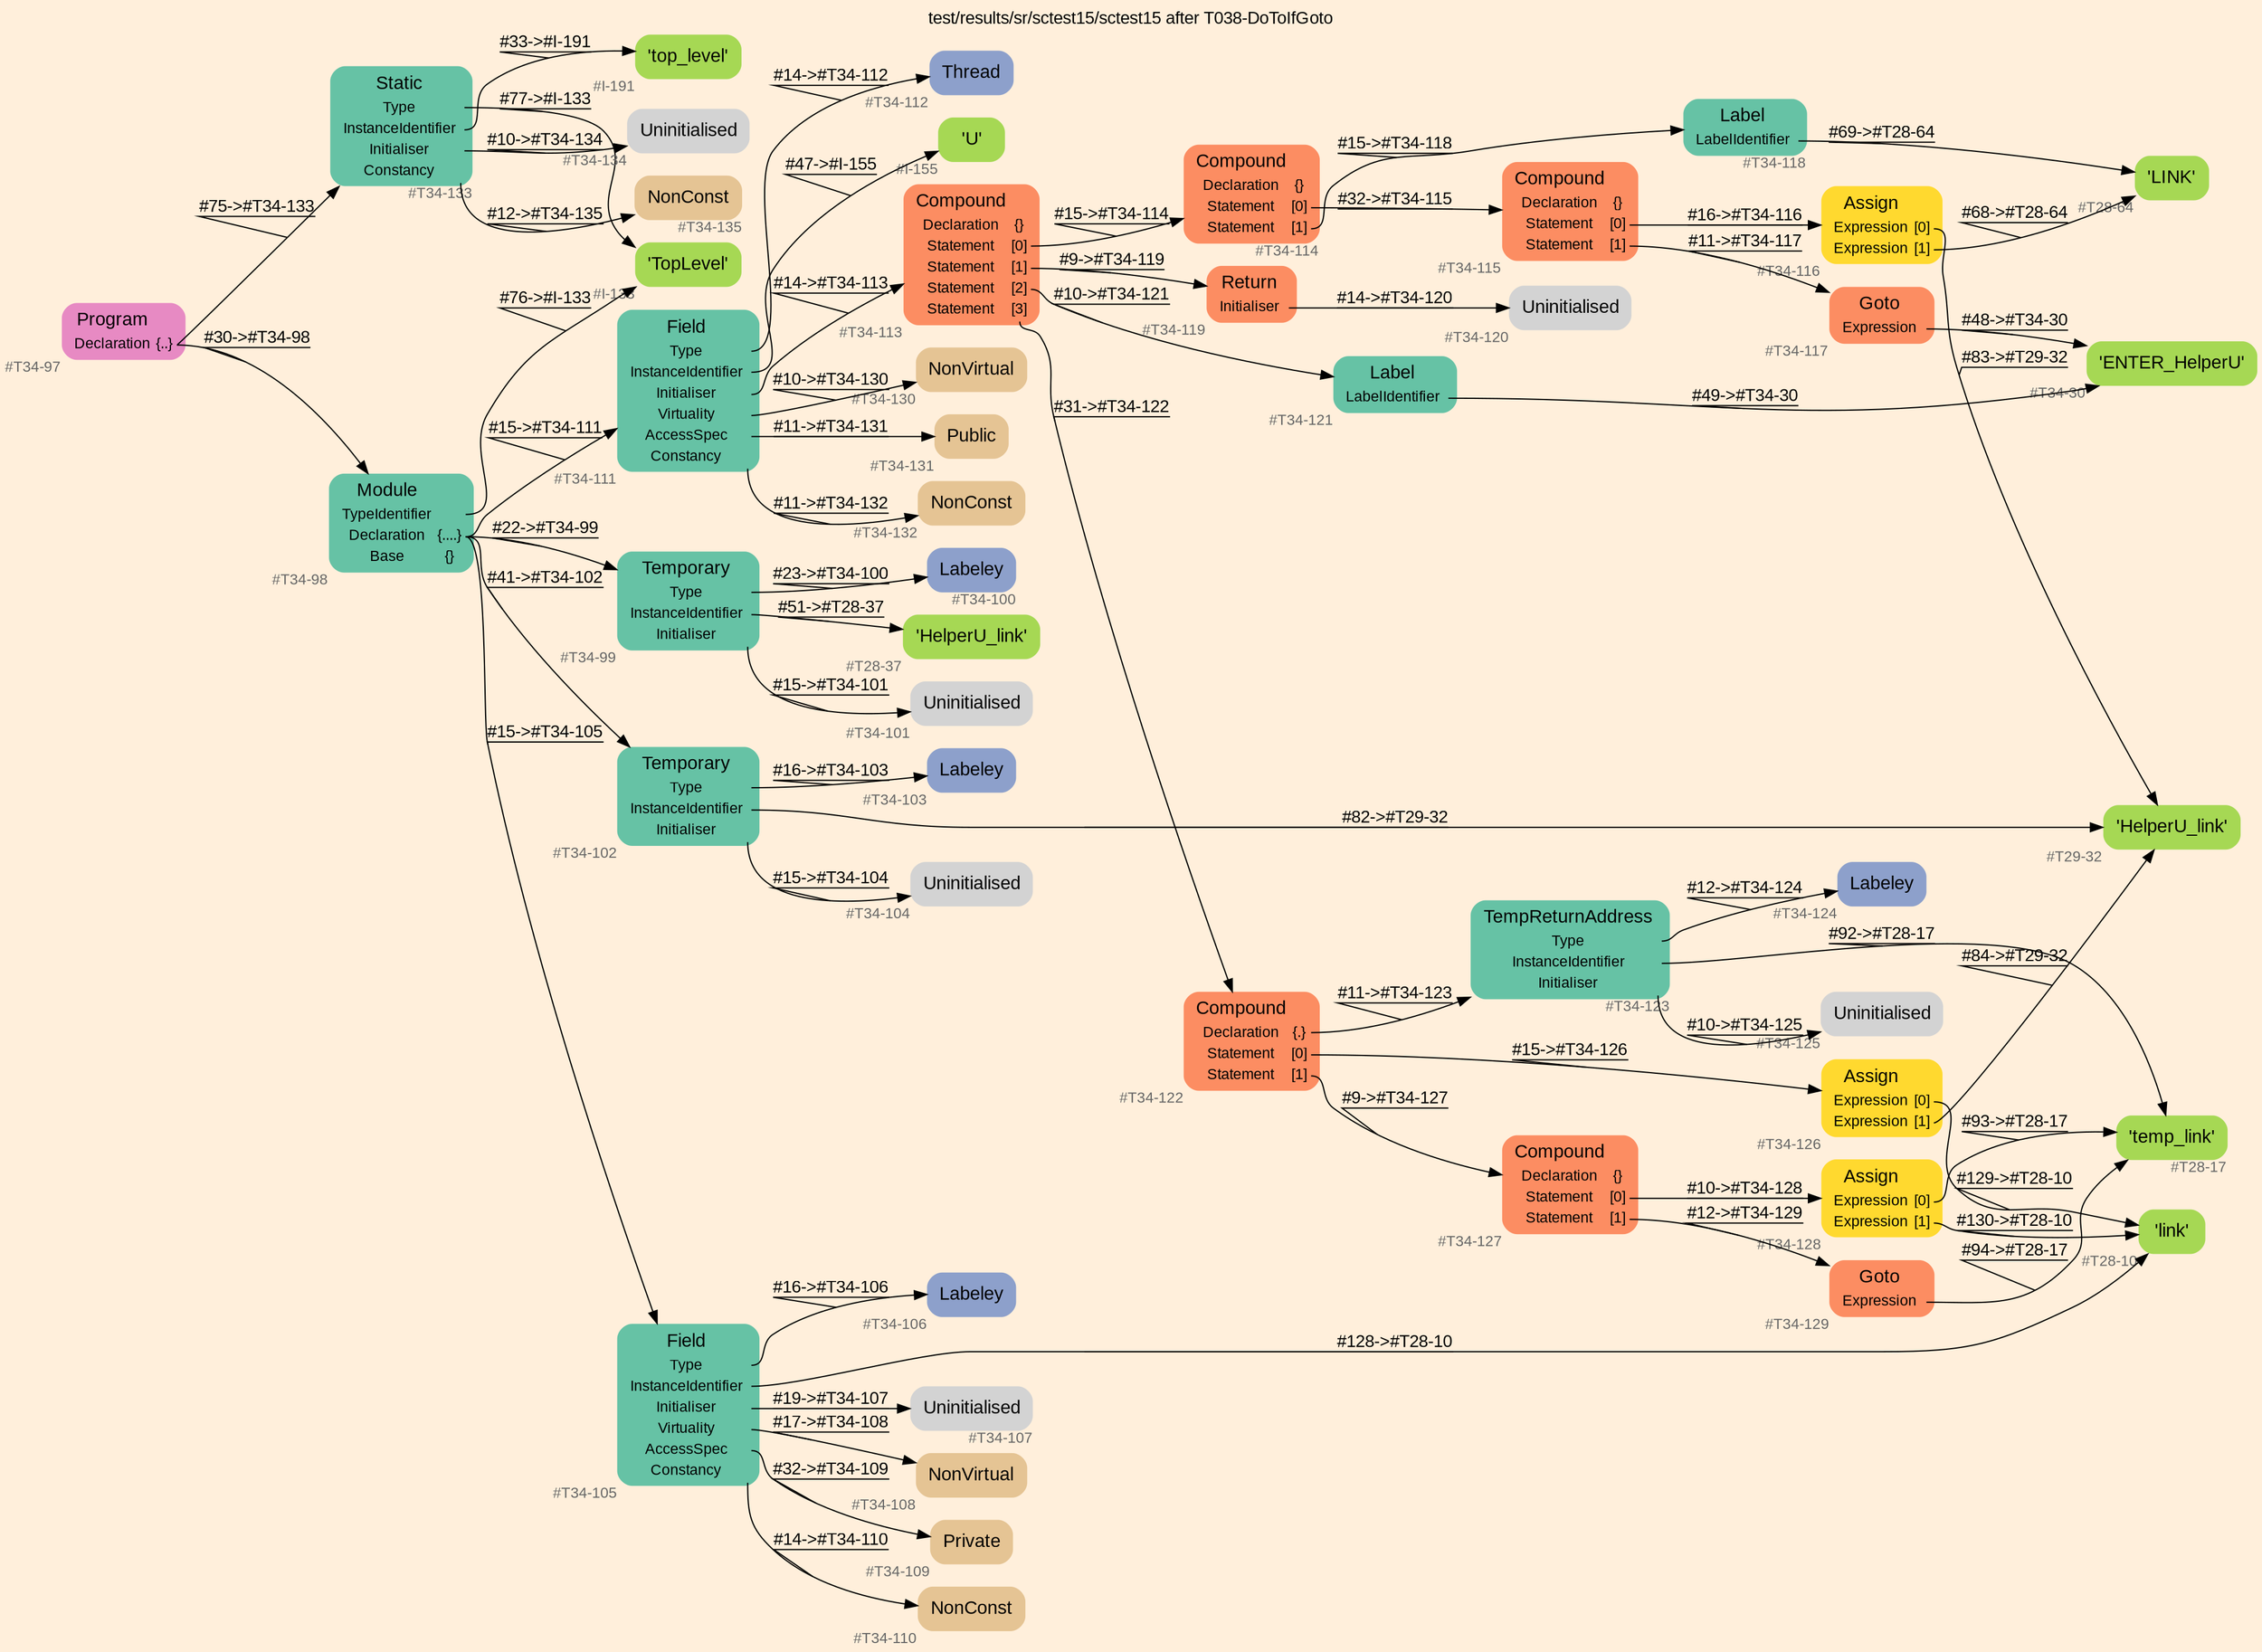 digraph "test/results/sr/sctest15/sctest15 after T038-DoToIfGoto" {
label = "test/results/sr/sctest15/sctest15 after T038-DoToIfGoto"
labelloc = t
graph [
    rankdir = "LR"
    ranksep = 0.3
    bgcolor = antiquewhite1
    color = black
    fontcolor = black
    fontname = "Arial"
];
node [
    fontname = "Arial"
];
edge [
    fontname = "Arial"
];

// -------------------- node figure --------------------
// -------- block #T34-97 ----------
"#T34-97" [
    fillcolor = "/set28/4"
    xlabel = "#T34-97"
    fontsize = "12"
    fontcolor = grey40
    shape = "plaintext"
    label = <<TABLE BORDER="0" CELLBORDER="0" CELLSPACING="0">
     <TR><TD><FONT COLOR="black" POINT-SIZE="15">Program</FONT></TD></TR>
     <TR><TD><FONT COLOR="black" POINT-SIZE="12">Declaration</FONT></TD><TD PORT="port0"><FONT COLOR="black" POINT-SIZE="12">{..}</FONT></TD></TR>
    </TABLE>>
    style = "rounded,filled"
];

// -------- block #T34-98 ----------
"#T34-98" [
    fillcolor = "/set28/1"
    xlabel = "#T34-98"
    fontsize = "12"
    fontcolor = grey40
    shape = "plaintext"
    label = <<TABLE BORDER="0" CELLBORDER="0" CELLSPACING="0">
     <TR><TD><FONT COLOR="black" POINT-SIZE="15">Module</FONT></TD></TR>
     <TR><TD><FONT COLOR="black" POINT-SIZE="12">TypeIdentifier</FONT></TD><TD PORT="port0"></TD></TR>
     <TR><TD><FONT COLOR="black" POINT-SIZE="12">Declaration</FONT></TD><TD PORT="port1"><FONT COLOR="black" POINT-SIZE="12">{....}</FONT></TD></TR>
     <TR><TD><FONT COLOR="black" POINT-SIZE="12">Base</FONT></TD><TD PORT="port2"><FONT COLOR="black" POINT-SIZE="12">{}</FONT></TD></TR>
    </TABLE>>
    style = "rounded,filled"
];

// -------- block #I-133 ----------
"#I-133" [
    fillcolor = "/set28/5"
    xlabel = "#I-133"
    fontsize = "12"
    fontcolor = grey40
    shape = "plaintext"
    label = <<TABLE BORDER="0" CELLBORDER="0" CELLSPACING="0">
     <TR><TD><FONT COLOR="black" POINT-SIZE="15">'TopLevel'</FONT></TD></TR>
    </TABLE>>
    style = "rounded,filled"
];

// -------- block #T34-99 ----------
"#T34-99" [
    fillcolor = "/set28/1"
    xlabel = "#T34-99"
    fontsize = "12"
    fontcolor = grey40
    shape = "plaintext"
    label = <<TABLE BORDER="0" CELLBORDER="0" CELLSPACING="0">
     <TR><TD><FONT COLOR="black" POINT-SIZE="15">Temporary</FONT></TD></TR>
     <TR><TD><FONT COLOR="black" POINT-SIZE="12">Type</FONT></TD><TD PORT="port0"></TD></TR>
     <TR><TD><FONT COLOR="black" POINT-SIZE="12">InstanceIdentifier</FONT></TD><TD PORT="port1"></TD></TR>
     <TR><TD><FONT COLOR="black" POINT-SIZE="12">Initialiser</FONT></TD><TD PORT="port2"></TD></TR>
    </TABLE>>
    style = "rounded,filled"
];

// -------- block #T34-100 ----------
"#T34-100" [
    fillcolor = "/set28/3"
    xlabel = "#T34-100"
    fontsize = "12"
    fontcolor = grey40
    shape = "plaintext"
    label = <<TABLE BORDER="0" CELLBORDER="0" CELLSPACING="0">
     <TR><TD><FONT COLOR="black" POINT-SIZE="15">Labeley</FONT></TD></TR>
    </TABLE>>
    style = "rounded,filled"
];

// -------- block #T28-37 ----------
"#T28-37" [
    fillcolor = "/set28/5"
    xlabel = "#T28-37"
    fontsize = "12"
    fontcolor = grey40
    shape = "plaintext"
    label = <<TABLE BORDER="0" CELLBORDER="0" CELLSPACING="0">
     <TR><TD><FONT COLOR="black" POINT-SIZE="15">'HelperU_link'</FONT></TD></TR>
    </TABLE>>
    style = "rounded,filled"
];

// -------- block #T34-101 ----------
"#T34-101" [
    xlabel = "#T34-101"
    fontsize = "12"
    fontcolor = grey40
    shape = "plaintext"
    label = <<TABLE BORDER="0" CELLBORDER="0" CELLSPACING="0">
     <TR><TD><FONT COLOR="black" POINT-SIZE="15">Uninitialised</FONT></TD></TR>
    </TABLE>>
    style = "rounded,filled"
];

// -------- block #T34-102 ----------
"#T34-102" [
    fillcolor = "/set28/1"
    xlabel = "#T34-102"
    fontsize = "12"
    fontcolor = grey40
    shape = "plaintext"
    label = <<TABLE BORDER="0" CELLBORDER="0" CELLSPACING="0">
     <TR><TD><FONT COLOR="black" POINT-SIZE="15">Temporary</FONT></TD></TR>
     <TR><TD><FONT COLOR="black" POINT-SIZE="12">Type</FONT></TD><TD PORT="port0"></TD></TR>
     <TR><TD><FONT COLOR="black" POINT-SIZE="12">InstanceIdentifier</FONT></TD><TD PORT="port1"></TD></TR>
     <TR><TD><FONT COLOR="black" POINT-SIZE="12">Initialiser</FONT></TD><TD PORT="port2"></TD></TR>
    </TABLE>>
    style = "rounded,filled"
];

// -------- block #T34-103 ----------
"#T34-103" [
    fillcolor = "/set28/3"
    xlabel = "#T34-103"
    fontsize = "12"
    fontcolor = grey40
    shape = "plaintext"
    label = <<TABLE BORDER="0" CELLBORDER="0" CELLSPACING="0">
     <TR><TD><FONT COLOR="black" POINT-SIZE="15">Labeley</FONT></TD></TR>
    </TABLE>>
    style = "rounded,filled"
];

// -------- block #T29-32 ----------
"#T29-32" [
    fillcolor = "/set28/5"
    xlabel = "#T29-32"
    fontsize = "12"
    fontcolor = grey40
    shape = "plaintext"
    label = <<TABLE BORDER="0" CELLBORDER="0" CELLSPACING="0">
     <TR><TD><FONT COLOR="black" POINT-SIZE="15">'HelperU_link'</FONT></TD></TR>
    </TABLE>>
    style = "rounded,filled"
];

// -------- block #T34-104 ----------
"#T34-104" [
    xlabel = "#T34-104"
    fontsize = "12"
    fontcolor = grey40
    shape = "plaintext"
    label = <<TABLE BORDER="0" CELLBORDER="0" CELLSPACING="0">
     <TR><TD><FONT COLOR="black" POINT-SIZE="15">Uninitialised</FONT></TD></TR>
    </TABLE>>
    style = "rounded,filled"
];

// -------- block #T34-105 ----------
"#T34-105" [
    fillcolor = "/set28/1"
    xlabel = "#T34-105"
    fontsize = "12"
    fontcolor = grey40
    shape = "plaintext"
    label = <<TABLE BORDER="0" CELLBORDER="0" CELLSPACING="0">
     <TR><TD><FONT COLOR="black" POINT-SIZE="15">Field</FONT></TD></TR>
     <TR><TD><FONT COLOR="black" POINT-SIZE="12">Type</FONT></TD><TD PORT="port0"></TD></TR>
     <TR><TD><FONT COLOR="black" POINT-SIZE="12">InstanceIdentifier</FONT></TD><TD PORT="port1"></TD></TR>
     <TR><TD><FONT COLOR="black" POINT-SIZE="12">Initialiser</FONT></TD><TD PORT="port2"></TD></TR>
     <TR><TD><FONT COLOR="black" POINT-SIZE="12">Virtuality</FONT></TD><TD PORT="port3"></TD></TR>
     <TR><TD><FONT COLOR="black" POINT-SIZE="12">AccessSpec</FONT></TD><TD PORT="port4"></TD></TR>
     <TR><TD><FONT COLOR="black" POINT-SIZE="12">Constancy</FONT></TD><TD PORT="port5"></TD></TR>
    </TABLE>>
    style = "rounded,filled"
];

// -------- block #T34-106 ----------
"#T34-106" [
    fillcolor = "/set28/3"
    xlabel = "#T34-106"
    fontsize = "12"
    fontcolor = grey40
    shape = "plaintext"
    label = <<TABLE BORDER="0" CELLBORDER="0" CELLSPACING="0">
     <TR><TD><FONT COLOR="black" POINT-SIZE="15">Labeley</FONT></TD></TR>
    </TABLE>>
    style = "rounded,filled"
];

// -------- block #T28-10 ----------
"#T28-10" [
    fillcolor = "/set28/5"
    xlabel = "#T28-10"
    fontsize = "12"
    fontcolor = grey40
    shape = "plaintext"
    label = <<TABLE BORDER="0" CELLBORDER="0" CELLSPACING="0">
     <TR><TD><FONT COLOR="black" POINT-SIZE="15">'link'</FONT></TD></TR>
    </TABLE>>
    style = "rounded,filled"
];

// -------- block #T34-107 ----------
"#T34-107" [
    xlabel = "#T34-107"
    fontsize = "12"
    fontcolor = grey40
    shape = "plaintext"
    label = <<TABLE BORDER="0" CELLBORDER="0" CELLSPACING="0">
     <TR><TD><FONT COLOR="black" POINT-SIZE="15">Uninitialised</FONT></TD></TR>
    </TABLE>>
    style = "rounded,filled"
];

// -------- block #T34-108 ----------
"#T34-108" [
    fillcolor = "/set28/7"
    xlabel = "#T34-108"
    fontsize = "12"
    fontcolor = grey40
    shape = "plaintext"
    label = <<TABLE BORDER="0" CELLBORDER="0" CELLSPACING="0">
     <TR><TD><FONT COLOR="black" POINT-SIZE="15">NonVirtual</FONT></TD></TR>
    </TABLE>>
    style = "rounded,filled"
];

// -------- block #T34-109 ----------
"#T34-109" [
    fillcolor = "/set28/7"
    xlabel = "#T34-109"
    fontsize = "12"
    fontcolor = grey40
    shape = "plaintext"
    label = <<TABLE BORDER="0" CELLBORDER="0" CELLSPACING="0">
     <TR><TD><FONT COLOR="black" POINT-SIZE="15">Private</FONT></TD></TR>
    </TABLE>>
    style = "rounded,filled"
];

// -------- block #T34-110 ----------
"#T34-110" [
    fillcolor = "/set28/7"
    xlabel = "#T34-110"
    fontsize = "12"
    fontcolor = grey40
    shape = "plaintext"
    label = <<TABLE BORDER="0" CELLBORDER="0" CELLSPACING="0">
     <TR><TD><FONT COLOR="black" POINT-SIZE="15">NonConst</FONT></TD></TR>
    </TABLE>>
    style = "rounded,filled"
];

// -------- block #T34-111 ----------
"#T34-111" [
    fillcolor = "/set28/1"
    xlabel = "#T34-111"
    fontsize = "12"
    fontcolor = grey40
    shape = "plaintext"
    label = <<TABLE BORDER="0" CELLBORDER="0" CELLSPACING="0">
     <TR><TD><FONT COLOR="black" POINT-SIZE="15">Field</FONT></TD></TR>
     <TR><TD><FONT COLOR="black" POINT-SIZE="12">Type</FONT></TD><TD PORT="port0"></TD></TR>
     <TR><TD><FONT COLOR="black" POINT-SIZE="12">InstanceIdentifier</FONT></TD><TD PORT="port1"></TD></TR>
     <TR><TD><FONT COLOR="black" POINT-SIZE="12">Initialiser</FONT></TD><TD PORT="port2"></TD></TR>
     <TR><TD><FONT COLOR="black" POINT-SIZE="12">Virtuality</FONT></TD><TD PORT="port3"></TD></TR>
     <TR><TD><FONT COLOR="black" POINT-SIZE="12">AccessSpec</FONT></TD><TD PORT="port4"></TD></TR>
     <TR><TD><FONT COLOR="black" POINT-SIZE="12">Constancy</FONT></TD><TD PORT="port5"></TD></TR>
    </TABLE>>
    style = "rounded,filled"
];

// -------- block #T34-112 ----------
"#T34-112" [
    fillcolor = "/set28/3"
    xlabel = "#T34-112"
    fontsize = "12"
    fontcolor = grey40
    shape = "plaintext"
    label = <<TABLE BORDER="0" CELLBORDER="0" CELLSPACING="0">
     <TR><TD><FONT COLOR="black" POINT-SIZE="15">Thread</FONT></TD></TR>
    </TABLE>>
    style = "rounded,filled"
];

// -------- block #I-155 ----------
"#I-155" [
    fillcolor = "/set28/5"
    xlabel = "#I-155"
    fontsize = "12"
    fontcolor = grey40
    shape = "plaintext"
    label = <<TABLE BORDER="0" CELLBORDER="0" CELLSPACING="0">
     <TR><TD><FONT COLOR="black" POINT-SIZE="15">'U'</FONT></TD></TR>
    </TABLE>>
    style = "rounded,filled"
];

// -------- block #T34-113 ----------
"#T34-113" [
    fillcolor = "/set28/2"
    xlabel = "#T34-113"
    fontsize = "12"
    fontcolor = grey40
    shape = "plaintext"
    label = <<TABLE BORDER="0" CELLBORDER="0" CELLSPACING="0">
     <TR><TD><FONT COLOR="black" POINT-SIZE="15">Compound</FONT></TD></TR>
     <TR><TD><FONT COLOR="black" POINT-SIZE="12">Declaration</FONT></TD><TD PORT="port0"><FONT COLOR="black" POINT-SIZE="12">{}</FONT></TD></TR>
     <TR><TD><FONT COLOR="black" POINT-SIZE="12">Statement</FONT></TD><TD PORT="port1"><FONT COLOR="black" POINT-SIZE="12">[0]</FONT></TD></TR>
     <TR><TD><FONT COLOR="black" POINT-SIZE="12">Statement</FONT></TD><TD PORT="port2"><FONT COLOR="black" POINT-SIZE="12">[1]</FONT></TD></TR>
     <TR><TD><FONT COLOR="black" POINT-SIZE="12">Statement</FONT></TD><TD PORT="port3"><FONT COLOR="black" POINT-SIZE="12">[2]</FONT></TD></TR>
     <TR><TD><FONT COLOR="black" POINT-SIZE="12">Statement</FONT></TD><TD PORT="port4"><FONT COLOR="black" POINT-SIZE="12">[3]</FONT></TD></TR>
    </TABLE>>
    style = "rounded,filled"
];

// -------- block #T34-114 ----------
"#T34-114" [
    fillcolor = "/set28/2"
    xlabel = "#T34-114"
    fontsize = "12"
    fontcolor = grey40
    shape = "plaintext"
    label = <<TABLE BORDER="0" CELLBORDER="0" CELLSPACING="0">
     <TR><TD><FONT COLOR="black" POINT-SIZE="15">Compound</FONT></TD></TR>
     <TR><TD><FONT COLOR="black" POINT-SIZE="12">Declaration</FONT></TD><TD PORT="port0"><FONT COLOR="black" POINT-SIZE="12">{}</FONT></TD></TR>
     <TR><TD><FONT COLOR="black" POINT-SIZE="12">Statement</FONT></TD><TD PORT="port1"><FONT COLOR="black" POINT-SIZE="12">[0]</FONT></TD></TR>
     <TR><TD><FONT COLOR="black" POINT-SIZE="12">Statement</FONT></TD><TD PORT="port2"><FONT COLOR="black" POINT-SIZE="12">[1]</FONT></TD></TR>
    </TABLE>>
    style = "rounded,filled"
];

// -------- block #T34-115 ----------
"#T34-115" [
    fillcolor = "/set28/2"
    xlabel = "#T34-115"
    fontsize = "12"
    fontcolor = grey40
    shape = "plaintext"
    label = <<TABLE BORDER="0" CELLBORDER="0" CELLSPACING="0">
     <TR><TD><FONT COLOR="black" POINT-SIZE="15">Compound</FONT></TD></TR>
     <TR><TD><FONT COLOR="black" POINT-SIZE="12">Declaration</FONT></TD><TD PORT="port0"><FONT COLOR="black" POINT-SIZE="12">{}</FONT></TD></TR>
     <TR><TD><FONT COLOR="black" POINT-SIZE="12">Statement</FONT></TD><TD PORT="port1"><FONT COLOR="black" POINT-SIZE="12">[0]</FONT></TD></TR>
     <TR><TD><FONT COLOR="black" POINT-SIZE="12">Statement</FONT></TD><TD PORT="port2"><FONT COLOR="black" POINT-SIZE="12">[1]</FONT></TD></TR>
    </TABLE>>
    style = "rounded,filled"
];

// -------- block #T34-116 ----------
"#T34-116" [
    fillcolor = "/set28/6"
    xlabel = "#T34-116"
    fontsize = "12"
    fontcolor = grey40
    shape = "plaintext"
    label = <<TABLE BORDER="0" CELLBORDER="0" CELLSPACING="0">
     <TR><TD><FONT COLOR="black" POINT-SIZE="15">Assign</FONT></TD></TR>
     <TR><TD><FONT COLOR="black" POINT-SIZE="12">Expression</FONT></TD><TD PORT="port0"><FONT COLOR="black" POINT-SIZE="12">[0]</FONT></TD></TR>
     <TR><TD><FONT COLOR="black" POINT-SIZE="12">Expression</FONT></TD><TD PORT="port1"><FONT COLOR="black" POINT-SIZE="12">[1]</FONT></TD></TR>
    </TABLE>>
    style = "rounded,filled"
];

// -------- block #T28-64 ----------
"#T28-64" [
    fillcolor = "/set28/5"
    xlabel = "#T28-64"
    fontsize = "12"
    fontcolor = grey40
    shape = "plaintext"
    label = <<TABLE BORDER="0" CELLBORDER="0" CELLSPACING="0">
     <TR><TD><FONT COLOR="black" POINT-SIZE="15">'LINK'</FONT></TD></TR>
    </TABLE>>
    style = "rounded,filled"
];

// -------- block #T34-117 ----------
"#T34-117" [
    fillcolor = "/set28/2"
    xlabel = "#T34-117"
    fontsize = "12"
    fontcolor = grey40
    shape = "plaintext"
    label = <<TABLE BORDER="0" CELLBORDER="0" CELLSPACING="0">
     <TR><TD><FONT COLOR="black" POINT-SIZE="15">Goto</FONT></TD></TR>
     <TR><TD><FONT COLOR="black" POINT-SIZE="12">Expression</FONT></TD><TD PORT="port0"></TD></TR>
    </TABLE>>
    style = "rounded,filled"
];

// -------- block #T34-30 ----------
"#T34-30" [
    fillcolor = "/set28/5"
    xlabel = "#T34-30"
    fontsize = "12"
    fontcolor = grey40
    shape = "plaintext"
    label = <<TABLE BORDER="0" CELLBORDER="0" CELLSPACING="0">
     <TR><TD><FONT COLOR="black" POINT-SIZE="15">'ENTER_HelperU'</FONT></TD></TR>
    </TABLE>>
    style = "rounded,filled"
];

// -------- block #T34-118 ----------
"#T34-118" [
    fillcolor = "/set28/1"
    xlabel = "#T34-118"
    fontsize = "12"
    fontcolor = grey40
    shape = "plaintext"
    label = <<TABLE BORDER="0" CELLBORDER="0" CELLSPACING="0">
     <TR><TD><FONT COLOR="black" POINT-SIZE="15">Label</FONT></TD></TR>
     <TR><TD><FONT COLOR="black" POINT-SIZE="12">LabelIdentifier</FONT></TD><TD PORT="port0"></TD></TR>
    </TABLE>>
    style = "rounded,filled"
];

// -------- block #T34-119 ----------
"#T34-119" [
    fillcolor = "/set28/2"
    xlabel = "#T34-119"
    fontsize = "12"
    fontcolor = grey40
    shape = "plaintext"
    label = <<TABLE BORDER="0" CELLBORDER="0" CELLSPACING="0">
     <TR><TD><FONT COLOR="black" POINT-SIZE="15">Return</FONT></TD></TR>
     <TR><TD><FONT COLOR="black" POINT-SIZE="12">Initialiser</FONT></TD><TD PORT="port0"></TD></TR>
    </TABLE>>
    style = "rounded,filled"
];

// -------- block #T34-120 ----------
"#T34-120" [
    xlabel = "#T34-120"
    fontsize = "12"
    fontcolor = grey40
    shape = "plaintext"
    label = <<TABLE BORDER="0" CELLBORDER="0" CELLSPACING="0">
     <TR><TD><FONT COLOR="black" POINT-SIZE="15">Uninitialised</FONT></TD></TR>
    </TABLE>>
    style = "rounded,filled"
];

// -------- block #T34-121 ----------
"#T34-121" [
    fillcolor = "/set28/1"
    xlabel = "#T34-121"
    fontsize = "12"
    fontcolor = grey40
    shape = "plaintext"
    label = <<TABLE BORDER="0" CELLBORDER="0" CELLSPACING="0">
     <TR><TD><FONT COLOR="black" POINT-SIZE="15">Label</FONT></TD></TR>
     <TR><TD><FONT COLOR="black" POINT-SIZE="12">LabelIdentifier</FONT></TD><TD PORT="port0"></TD></TR>
    </TABLE>>
    style = "rounded,filled"
];

// -------- block #T34-122 ----------
"#T34-122" [
    fillcolor = "/set28/2"
    xlabel = "#T34-122"
    fontsize = "12"
    fontcolor = grey40
    shape = "plaintext"
    label = <<TABLE BORDER="0" CELLBORDER="0" CELLSPACING="0">
     <TR><TD><FONT COLOR="black" POINT-SIZE="15">Compound</FONT></TD></TR>
     <TR><TD><FONT COLOR="black" POINT-SIZE="12">Declaration</FONT></TD><TD PORT="port0"><FONT COLOR="black" POINT-SIZE="12">{.}</FONT></TD></TR>
     <TR><TD><FONT COLOR="black" POINT-SIZE="12">Statement</FONT></TD><TD PORT="port1"><FONT COLOR="black" POINT-SIZE="12">[0]</FONT></TD></TR>
     <TR><TD><FONT COLOR="black" POINT-SIZE="12">Statement</FONT></TD><TD PORT="port2"><FONT COLOR="black" POINT-SIZE="12">[1]</FONT></TD></TR>
    </TABLE>>
    style = "rounded,filled"
];

// -------- block #T34-123 ----------
"#T34-123" [
    fillcolor = "/set28/1"
    xlabel = "#T34-123"
    fontsize = "12"
    fontcolor = grey40
    shape = "plaintext"
    label = <<TABLE BORDER="0" CELLBORDER="0" CELLSPACING="0">
     <TR><TD><FONT COLOR="black" POINT-SIZE="15">TempReturnAddress</FONT></TD></TR>
     <TR><TD><FONT COLOR="black" POINT-SIZE="12">Type</FONT></TD><TD PORT="port0"></TD></TR>
     <TR><TD><FONT COLOR="black" POINT-SIZE="12">InstanceIdentifier</FONT></TD><TD PORT="port1"></TD></TR>
     <TR><TD><FONT COLOR="black" POINT-SIZE="12">Initialiser</FONT></TD><TD PORT="port2"></TD></TR>
    </TABLE>>
    style = "rounded,filled"
];

// -------- block #T34-124 ----------
"#T34-124" [
    fillcolor = "/set28/3"
    xlabel = "#T34-124"
    fontsize = "12"
    fontcolor = grey40
    shape = "plaintext"
    label = <<TABLE BORDER="0" CELLBORDER="0" CELLSPACING="0">
     <TR><TD><FONT COLOR="black" POINT-SIZE="15">Labeley</FONT></TD></TR>
    </TABLE>>
    style = "rounded,filled"
];

// -------- block #T28-17 ----------
"#T28-17" [
    fillcolor = "/set28/5"
    xlabel = "#T28-17"
    fontsize = "12"
    fontcolor = grey40
    shape = "plaintext"
    label = <<TABLE BORDER="0" CELLBORDER="0" CELLSPACING="0">
     <TR><TD><FONT COLOR="black" POINT-SIZE="15">'temp_link'</FONT></TD></TR>
    </TABLE>>
    style = "rounded,filled"
];

// -------- block #T34-125 ----------
"#T34-125" [
    xlabel = "#T34-125"
    fontsize = "12"
    fontcolor = grey40
    shape = "plaintext"
    label = <<TABLE BORDER="0" CELLBORDER="0" CELLSPACING="0">
     <TR><TD><FONT COLOR="black" POINT-SIZE="15">Uninitialised</FONT></TD></TR>
    </TABLE>>
    style = "rounded,filled"
];

// -------- block #T34-126 ----------
"#T34-126" [
    fillcolor = "/set28/6"
    xlabel = "#T34-126"
    fontsize = "12"
    fontcolor = grey40
    shape = "plaintext"
    label = <<TABLE BORDER="0" CELLBORDER="0" CELLSPACING="0">
     <TR><TD><FONT COLOR="black" POINT-SIZE="15">Assign</FONT></TD></TR>
     <TR><TD><FONT COLOR="black" POINT-SIZE="12">Expression</FONT></TD><TD PORT="port0"><FONT COLOR="black" POINT-SIZE="12">[0]</FONT></TD></TR>
     <TR><TD><FONT COLOR="black" POINT-SIZE="12">Expression</FONT></TD><TD PORT="port1"><FONT COLOR="black" POINT-SIZE="12">[1]</FONT></TD></TR>
    </TABLE>>
    style = "rounded,filled"
];

// -------- block #T34-127 ----------
"#T34-127" [
    fillcolor = "/set28/2"
    xlabel = "#T34-127"
    fontsize = "12"
    fontcolor = grey40
    shape = "plaintext"
    label = <<TABLE BORDER="0" CELLBORDER="0" CELLSPACING="0">
     <TR><TD><FONT COLOR="black" POINT-SIZE="15">Compound</FONT></TD></TR>
     <TR><TD><FONT COLOR="black" POINT-SIZE="12">Declaration</FONT></TD><TD PORT="port0"><FONT COLOR="black" POINT-SIZE="12">{}</FONT></TD></TR>
     <TR><TD><FONT COLOR="black" POINT-SIZE="12">Statement</FONT></TD><TD PORT="port1"><FONT COLOR="black" POINT-SIZE="12">[0]</FONT></TD></TR>
     <TR><TD><FONT COLOR="black" POINT-SIZE="12">Statement</FONT></TD><TD PORT="port2"><FONT COLOR="black" POINT-SIZE="12">[1]</FONT></TD></TR>
    </TABLE>>
    style = "rounded,filled"
];

// -------- block #T34-128 ----------
"#T34-128" [
    fillcolor = "/set28/6"
    xlabel = "#T34-128"
    fontsize = "12"
    fontcolor = grey40
    shape = "plaintext"
    label = <<TABLE BORDER="0" CELLBORDER="0" CELLSPACING="0">
     <TR><TD><FONT COLOR="black" POINT-SIZE="15">Assign</FONT></TD></TR>
     <TR><TD><FONT COLOR="black" POINT-SIZE="12">Expression</FONT></TD><TD PORT="port0"><FONT COLOR="black" POINT-SIZE="12">[0]</FONT></TD></TR>
     <TR><TD><FONT COLOR="black" POINT-SIZE="12">Expression</FONT></TD><TD PORT="port1"><FONT COLOR="black" POINT-SIZE="12">[1]</FONT></TD></TR>
    </TABLE>>
    style = "rounded,filled"
];

// -------- block #T34-129 ----------
"#T34-129" [
    fillcolor = "/set28/2"
    xlabel = "#T34-129"
    fontsize = "12"
    fontcolor = grey40
    shape = "plaintext"
    label = <<TABLE BORDER="0" CELLBORDER="0" CELLSPACING="0">
     <TR><TD><FONT COLOR="black" POINT-SIZE="15">Goto</FONT></TD></TR>
     <TR><TD><FONT COLOR="black" POINT-SIZE="12">Expression</FONT></TD><TD PORT="port0"></TD></TR>
    </TABLE>>
    style = "rounded,filled"
];

// -------- block #T34-130 ----------
"#T34-130" [
    fillcolor = "/set28/7"
    xlabel = "#T34-130"
    fontsize = "12"
    fontcolor = grey40
    shape = "plaintext"
    label = <<TABLE BORDER="0" CELLBORDER="0" CELLSPACING="0">
     <TR><TD><FONT COLOR="black" POINT-SIZE="15">NonVirtual</FONT></TD></TR>
    </TABLE>>
    style = "rounded,filled"
];

// -------- block #T34-131 ----------
"#T34-131" [
    fillcolor = "/set28/7"
    xlabel = "#T34-131"
    fontsize = "12"
    fontcolor = grey40
    shape = "plaintext"
    label = <<TABLE BORDER="0" CELLBORDER="0" CELLSPACING="0">
     <TR><TD><FONT COLOR="black" POINT-SIZE="15">Public</FONT></TD></TR>
    </TABLE>>
    style = "rounded,filled"
];

// -------- block #T34-132 ----------
"#T34-132" [
    fillcolor = "/set28/7"
    xlabel = "#T34-132"
    fontsize = "12"
    fontcolor = grey40
    shape = "plaintext"
    label = <<TABLE BORDER="0" CELLBORDER="0" CELLSPACING="0">
     <TR><TD><FONT COLOR="black" POINT-SIZE="15">NonConst</FONT></TD></TR>
    </TABLE>>
    style = "rounded,filled"
];

// -------- block #T34-133 ----------
"#T34-133" [
    fillcolor = "/set28/1"
    xlabel = "#T34-133"
    fontsize = "12"
    fontcolor = grey40
    shape = "plaintext"
    label = <<TABLE BORDER="0" CELLBORDER="0" CELLSPACING="0">
     <TR><TD><FONT COLOR="black" POINT-SIZE="15">Static</FONT></TD></TR>
     <TR><TD><FONT COLOR="black" POINT-SIZE="12">Type</FONT></TD><TD PORT="port0"></TD></TR>
     <TR><TD><FONT COLOR="black" POINT-SIZE="12">InstanceIdentifier</FONT></TD><TD PORT="port1"></TD></TR>
     <TR><TD><FONT COLOR="black" POINT-SIZE="12">Initialiser</FONT></TD><TD PORT="port2"></TD></TR>
     <TR><TD><FONT COLOR="black" POINT-SIZE="12">Constancy</FONT></TD><TD PORT="port3"></TD></TR>
    </TABLE>>
    style = "rounded,filled"
];

// -------- block #I-191 ----------
"#I-191" [
    fillcolor = "/set28/5"
    xlabel = "#I-191"
    fontsize = "12"
    fontcolor = grey40
    shape = "plaintext"
    label = <<TABLE BORDER="0" CELLBORDER="0" CELLSPACING="0">
     <TR><TD><FONT COLOR="black" POINT-SIZE="15">'top_level'</FONT></TD></TR>
    </TABLE>>
    style = "rounded,filled"
];

// -------- block #T34-134 ----------
"#T34-134" [
    xlabel = "#T34-134"
    fontsize = "12"
    fontcolor = grey40
    shape = "plaintext"
    label = <<TABLE BORDER="0" CELLBORDER="0" CELLSPACING="0">
     <TR><TD><FONT COLOR="black" POINT-SIZE="15">Uninitialised</FONT></TD></TR>
    </TABLE>>
    style = "rounded,filled"
];

// -------- block #T34-135 ----------
"#T34-135" [
    fillcolor = "/set28/7"
    xlabel = "#T34-135"
    fontsize = "12"
    fontcolor = grey40
    shape = "plaintext"
    label = <<TABLE BORDER="0" CELLBORDER="0" CELLSPACING="0">
     <TR><TD><FONT COLOR="black" POINT-SIZE="15">NonConst</FONT></TD></TR>
    </TABLE>>
    style = "rounded,filled"
];

"#T34-97":port0 -> "#T34-98" [
    label = "#30-&gt;#T34-98"
    decorate = true
    color = black
    fontcolor = black
];

"#T34-97":port0 -> "#T34-133" [
    label = "#75-&gt;#T34-133"
    decorate = true
    color = black
    fontcolor = black
];

"#T34-98":port0 -> "#I-133" [
    label = "#76-&gt;#I-133"
    decorate = true
    color = black
    fontcolor = black
];

"#T34-98":port1 -> "#T34-99" [
    label = "#22-&gt;#T34-99"
    decorate = true
    color = black
    fontcolor = black
];

"#T34-98":port1 -> "#T34-102" [
    label = "#41-&gt;#T34-102"
    decorate = true
    color = black
    fontcolor = black
];

"#T34-98":port1 -> "#T34-105" [
    label = "#15-&gt;#T34-105"
    decorate = true
    color = black
    fontcolor = black
];

"#T34-98":port1 -> "#T34-111" [
    label = "#15-&gt;#T34-111"
    decorate = true
    color = black
    fontcolor = black
];

"#T34-99":port0 -> "#T34-100" [
    label = "#23-&gt;#T34-100"
    decorate = true
    color = black
    fontcolor = black
];

"#T34-99":port1 -> "#T28-37" [
    label = "#51-&gt;#T28-37"
    decorate = true
    color = black
    fontcolor = black
];

"#T34-99":port2 -> "#T34-101" [
    label = "#15-&gt;#T34-101"
    decorate = true
    color = black
    fontcolor = black
];

"#T34-102":port0 -> "#T34-103" [
    label = "#16-&gt;#T34-103"
    decorate = true
    color = black
    fontcolor = black
];

"#T34-102":port1 -> "#T29-32" [
    label = "#82-&gt;#T29-32"
    decorate = true
    color = black
    fontcolor = black
];

"#T34-102":port2 -> "#T34-104" [
    label = "#15-&gt;#T34-104"
    decorate = true
    color = black
    fontcolor = black
];

"#T34-105":port0 -> "#T34-106" [
    label = "#16-&gt;#T34-106"
    decorate = true
    color = black
    fontcolor = black
];

"#T34-105":port1 -> "#T28-10" [
    label = "#128-&gt;#T28-10"
    decorate = true
    color = black
    fontcolor = black
];

"#T34-105":port2 -> "#T34-107" [
    label = "#19-&gt;#T34-107"
    decorate = true
    color = black
    fontcolor = black
];

"#T34-105":port3 -> "#T34-108" [
    label = "#17-&gt;#T34-108"
    decorate = true
    color = black
    fontcolor = black
];

"#T34-105":port4 -> "#T34-109" [
    label = "#32-&gt;#T34-109"
    decorate = true
    color = black
    fontcolor = black
];

"#T34-105":port5 -> "#T34-110" [
    label = "#14-&gt;#T34-110"
    decorate = true
    color = black
    fontcolor = black
];

"#T34-111":port0 -> "#T34-112" [
    label = "#14-&gt;#T34-112"
    decorate = true
    color = black
    fontcolor = black
];

"#T34-111":port1 -> "#I-155" [
    label = "#47-&gt;#I-155"
    decorate = true
    color = black
    fontcolor = black
];

"#T34-111":port2 -> "#T34-113" [
    label = "#14-&gt;#T34-113"
    decorate = true
    color = black
    fontcolor = black
];

"#T34-111":port3 -> "#T34-130" [
    label = "#10-&gt;#T34-130"
    decorate = true
    color = black
    fontcolor = black
];

"#T34-111":port4 -> "#T34-131" [
    label = "#11-&gt;#T34-131"
    decorate = true
    color = black
    fontcolor = black
];

"#T34-111":port5 -> "#T34-132" [
    label = "#11-&gt;#T34-132"
    decorate = true
    color = black
    fontcolor = black
];

"#T34-113":port1 -> "#T34-114" [
    label = "#15-&gt;#T34-114"
    decorate = true
    color = black
    fontcolor = black
];

"#T34-113":port2 -> "#T34-119" [
    label = "#9-&gt;#T34-119"
    decorate = true
    color = black
    fontcolor = black
];

"#T34-113":port3 -> "#T34-121" [
    label = "#10-&gt;#T34-121"
    decorate = true
    color = black
    fontcolor = black
];

"#T34-113":port4 -> "#T34-122" [
    label = "#31-&gt;#T34-122"
    decorate = true
    color = black
    fontcolor = black
];

"#T34-114":port1 -> "#T34-115" [
    label = "#32-&gt;#T34-115"
    decorate = true
    color = black
    fontcolor = black
];

"#T34-114":port2 -> "#T34-118" [
    label = "#15-&gt;#T34-118"
    decorate = true
    color = black
    fontcolor = black
];

"#T34-115":port1 -> "#T34-116" [
    label = "#16-&gt;#T34-116"
    decorate = true
    color = black
    fontcolor = black
];

"#T34-115":port2 -> "#T34-117" [
    label = "#11-&gt;#T34-117"
    decorate = true
    color = black
    fontcolor = black
];

"#T34-116":port0 -> "#T29-32" [
    label = "#83-&gt;#T29-32"
    decorate = true
    color = black
    fontcolor = black
];

"#T34-116":port1 -> "#T28-64" [
    label = "#68-&gt;#T28-64"
    decorate = true
    color = black
    fontcolor = black
];

"#T34-117":port0 -> "#T34-30" [
    label = "#48-&gt;#T34-30"
    decorate = true
    color = black
    fontcolor = black
];

"#T34-118":port0 -> "#T28-64" [
    label = "#69-&gt;#T28-64"
    decorate = true
    color = black
    fontcolor = black
];

"#T34-119":port0 -> "#T34-120" [
    label = "#14-&gt;#T34-120"
    decorate = true
    color = black
    fontcolor = black
];

"#T34-121":port0 -> "#T34-30" [
    label = "#49-&gt;#T34-30"
    decorate = true
    color = black
    fontcolor = black
];

"#T34-122":port0 -> "#T34-123" [
    label = "#11-&gt;#T34-123"
    decorate = true
    color = black
    fontcolor = black
];

"#T34-122":port1 -> "#T34-126" [
    label = "#15-&gt;#T34-126"
    decorate = true
    color = black
    fontcolor = black
];

"#T34-122":port2 -> "#T34-127" [
    label = "#9-&gt;#T34-127"
    decorate = true
    color = black
    fontcolor = black
];

"#T34-123":port0 -> "#T34-124" [
    label = "#12-&gt;#T34-124"
    decorate = true
    color = black
    fontcolor = black
];

"#T34-123":port1 -> "#T28-17" [
    label = "#92-&gt;#T28-17"
    decorate = true
    color = black
    fontcolor = black
];

"#T34-123":port2 -> "#T34-125" [
    label = "#10-&gt;#T34-125"
    decorate = true
    color = black
    fontcolor = black
];

"#T34-126":port0 -> "#T28-10" [
    label = "#129-&gt;#T28-10"
    decorate = true
    color = black
    fontcolor = black
];

"#T34-126":port1 -> "#T29-32" [
    label = "#84-&gt;#T29-32"
    decorate = true
    color = black
    fontcolor = black
];

"#T34-127":port1 -> "#T34-128" [
    label = "#10-&gt;#T34-128"
    decorate = true
    color = black
    fontcolor = black
];

"#T34-127":port2 -> "#T34-129" [
    label = "#12-&gt;#T34-129"
    decorate = true
    color = black
    fontcolor = black
];

"#T34-128":port0 -> "#T28-17" [
    label = "#93-&gt;#T28-17"
    decorate = true
    color = black
    fontcolor = black
];

"#T34-128":port1 -> "#T28-10" [
    label = "#130-&gt;#T28-10"
    decorate = true
    color = black
    fontcolor = black
];

"#T34-129":port0 -> "#T28-17" [
    label = "#94-&gt;#T28-17"
    decorate = true
    color = black
    fontcolor = black
];

"#T34-133":port0 -> "#I-133" [
    label = "#77-&gt;#I-133"
    decorate = true
    color = black
    fontcolor = black
];

"#T34-133":port1 -> "#I-191" [
    label = "#33-&gt;#I-191"
    decorate = true
    color = black
    fontcolor = black
];

"#T34-133":port2 -> "#T34-134" [
    label = "#10-&gt;#T34-134"
    decorate = true
    color = black
    fontcolor = black
];

"#T34-133":port3 -> "#T34-135" [
    label = "#12-&gt;#T34-135"
    decorate = true
    color = black
    fontcolor = black
];


}
